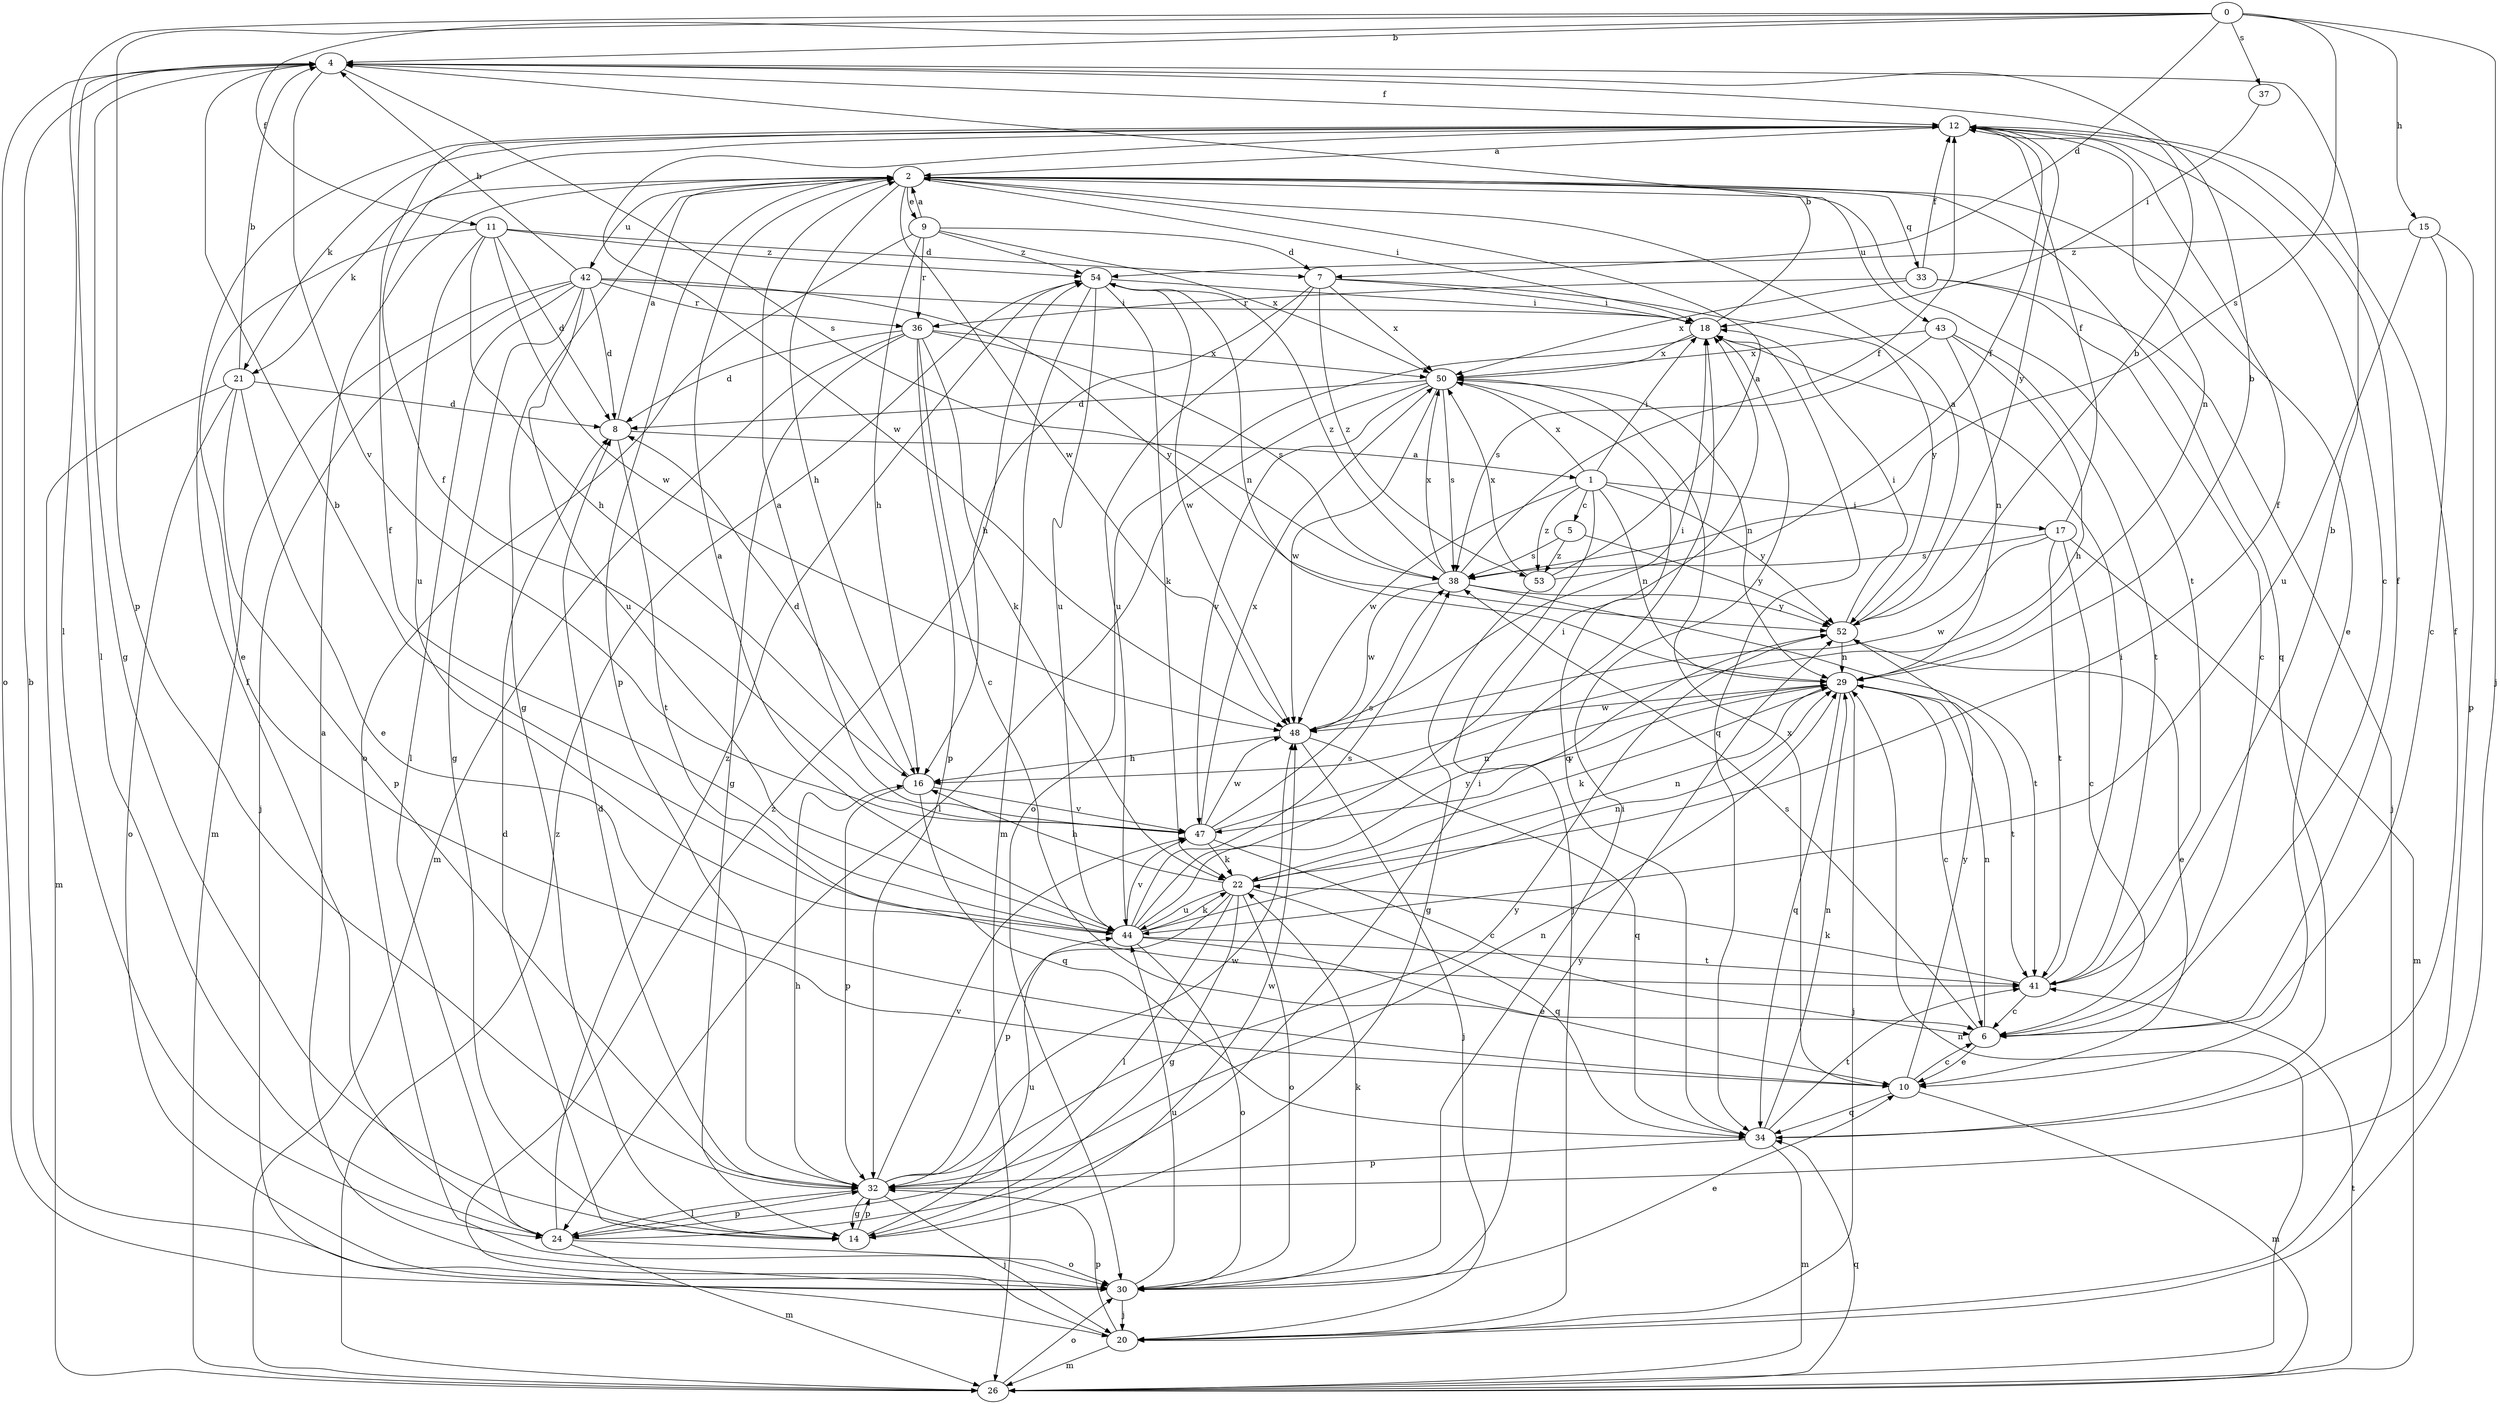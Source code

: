 strict digraph  {
0;
1;
2;
4;
5;
6;
7;
8;
9;
10;
11;
12;
14;
15;
16;
17;
18;
20;
21;
22;
24;
26;
29;
30;
32;
33;
34;
36;
37;
38;
41;
42;
43;
44;
47;
48;
50;
52;
53;
54;
0 -> 4  [label=b];
0 -> 7  [label=d];
0 -> 11  [label=f];
0 -> 15  [label=h];
0 -> 20  [label=j];
0 -> 24  [label=l];
0 -> 32  [label=p];
0 -> 37  [label=s];
0 -> 38  [label=s];
1 -> 5  [label=c];
1 -> 17  [label=i];
1 -> 18  [label=i];
1 -> 20  [label=j];
1 -> 29  [label=n];
1 -> 48  [label=w];
1 -> 50  [label=x];
1 -> 52  [label=y];
1 -> 53  [label=z];
2 -> 9  [label=e];
2 -> 10  [label=e];
2 -> 14  [label=g];
2 -> 16  [label=h];
2 -> 18  [label=i];
2 -> 21  [label=k];
2 -> 32  [label=p];
2 -> 33  [label=q];
2 -> 34  [label=q];
2 -> 41  [label=t];
2 -> 42  [label=u];
2 -> 43  [label=u];
2 -> 48  [label=w];
4 -> 12  [label=f];
4 -> 14  [label=g];
4 -> 24  [label=l];
4 -> 30  [label=o];
4 -> 38  [label=s];
4 -> 47  [label=v];
5 -> 38  [label=s];
5 -> 52  [label=y];
5 -> 53  [label=z];
6 -> 10  [label=e];
6 -> 12  [label=f];
6 -> 29  [label=n];
6 -> 38  [label=s];
7 -> 16  [label=h];
7 -> 18  [label=i];
7 -> 44  [label=u];
7 -> 50  [label=x];
7 -> 52  [label=y];
7 -> 53  [label=z];
8 -> 1  [label=a];
8 -> 2  [label=a];
8 -> 41  [label=t];
9 -> 2  [label=a];
9 -> 7  [label=d];
9 -> 16  [label=h];
9 -> 30  [label=o];
9 -> 36  [label=r];
9 -> 50  [label=x];
9 -> 54  [label=z];
10 -> 6  [label=c];
10 -> 26  [label=m];
10 -> 34  [label=q];
10 -> 50  [label=x];
10 -> 52  [label=y];
11 -> 7  [label=d];
11 -> 8  [label=d];
11 -> 10  [label=e];
11 -> 16  [label=h];
11 -> 44  [label=u];
11 -> 48  [label=w];
11 -> 54  [label=z];
12 -> 2  [label=a];
12 -> 6  [label=c];
12 -> 21  [label=k];
12 -> 29  [label=n];
12 -> 48  [label=w];
12 -> 52  [label=y];
14 -> 8  [label=d];
14 -> 32  [label=p];
14 -> 44  [label=u];
14 -> 48  [label=w];
15 -> 6  [label=c];
15 -> 32  [label=p];
15 -> 44  [label=u];
15 -> 54  [label=z];
16 -> 8  [label=d];
16 -> 32  [label=p];
16 -> 34  [label=q];
16 -> 47  [label=v];
17 -> 6  [label=c];
17 -> 12  [label=f];
17 -> 26  [label=m];
17 -> 38  [label=s];
17 -> 41  [label=t];
17 -> 48  [label=w];
18 -> 4  [label=b];
18 -> 30  [label=o];
18 -> 34  [label=q];
18 -> 50  [label=x];
20 -> 26  [label=m];
20 -> 32  [label=p];
20 -> 54  [label=z];
21 -> 4  [label=b];
21 -> 8  [label=d];
21 -> 10  [label=e];
21 -> 26  [label=m];
21 -> 30  [label=o];
21 -> 32  [label=p];
22 -> 12  [label=f];
22 -> 14  [label=g];
22 -> 16  [label=h];
22 -> 24  [label=l];
22 -> 29  [label=n];
22 -> 30  [label=o];
22 -> 32  [label=p];
22 -> 34  [label=q];
22 -> 44  [label=u];
24 -> 12  [label=f];
24 -> 18  [label=i];
24 -> 26  [label=m];
24 -> 30  [label=o];
24 -> 32  [label=p];
24 -> 54  [label=z];
26 -> 29  [label=n];
26 -> 30  [label=o];
26 -> 34  [label=q];
26 -> 41  [label=t];
26 -> 54  [label=z];
29 -> 4  [label=b];
29 -> 6  [label=c];
29 -> 20  [label=j];
29 -> 22  [label=k];
29 -> 34  [label=q];
29 -> 41  [label=t];
29 -> 47  [label=v];
29 -> 48  [label=w];
30 -> 2  [label=a];
30 -> 4  [label=b];
30 -> 10  [label=e];
30 -> 18  [label=i];
30 -> 20  [label=j];
30 -> 22  [label=k];
30 -> 44  [label=u];
30 -> 52  [label=y];
32 -> 8  [label=d];
32 -> 14  [label=g];
32 -> 16  [label=h];
32 -> 20  [label=j];
32 -> 24  [label=l];
32 -> 29  [label=n];
32 -> 47  [label=v];
32 -> 48  [label=w];
32 -> 52  [label=y];
33 -> 6  [label=c];
33 -> 12  [label=f];
33 -> 20  [label=j];
33 -> 36  [label=r];
33 -> 50  [label=x];
34 -> 12  [label=f];
34 -> 26  [label=m];
34 -> 29  [label=n];
34 -> 32  [label=p];
34 -> 41  [label=t];
36 -> 6  [label=c];
36 -> 8  [label=d];
36 -> 14  [label=g];
36 -> 22  [label=k];
36 -> 26  [label=m];
36 -> 32  [label=p];
36 -> 38  [label=s];
36 -> 50  [label=x];
37 -> 18  [label=i];
38 -> 12  [label=f];
38 -> 41  [label=t];
38 -> 48  [label=w];
38 -> 50  [label=x];
38 -> 52  [label=y];
38 -> 54  [label=z];
41 -> 4  [label=b];
41 -> 6  [label=c];
41 -> 18  [label=i];
41 -> 22  [label=k];
42 -> 4  [label=b];
42 -> 8  [label=d];
42 -> 14  [label=g];
42 -> 18  [label=i];
42 -> 20  [label=j];
42 -> 24  [label=l];
42 -> 26  [label=m];
42 -> 36  [label=r];
42 -> 44  [label=u];
42 -> 52  [label=y];
43 -> 16  [label=h];
43 -> 29  [label=n];
43 -> 38  [label=s];
43 -> 41  [label=t];
43 -> 50  [label=x];
44 -> 2  [label=a];
44 -> 4  [label=b];
44 -> 10  [label=e];
44 -> 12  [label=f];
44 -> 18  [label=i];
44 -> 22  [label=k];
44 -> 29  [label=n];
44 -> 30  [label=o];
44 -> 38  [label=s];
44 -> 41  [label=t];
44 -> 47  [label=v];
44 -> 52  [label=y];
47 -> 2  [label=a];
47 -> 6  [label=c];
47 -> 12  [label=f];
47 -> 22  [label=k];
47 -> 29  [label=n];
47 -> 38  [label=s];
47 -> 48  [label=w];
47 -> 50  [label=x];
48 -> 16  [label=h];
48 -> 18  [label=i];
48 -> 20  [label=j];
48 -> 34  [label=q];
50 -> 8  [label=d];
50 -> 24  [label=l];
50 -> 29  [label=n];
50 -> 34  [label=q];
50 -> 38  [label=s];
50 -> 47  [label=v];
50 -> 48  [label=w];
52 -> 2  [label=a];
52 -> 4  [label=b];
52 -> 10  [label=e];
52 -> 18  [label=i];
52 -> 29  [label=n];
53 -> 2  [label=a];
53 -> 12  [label=f];
53 -> 14  [label=g];
53 -> 50  [label=x];
54 -> 18  [label=i];
54 -> 22  [label=k];
54 -> 26  [label=m];
54 -> 29  [label=n];
54 -> 44  [label=u];
54 -> 48  [label=w];
}
